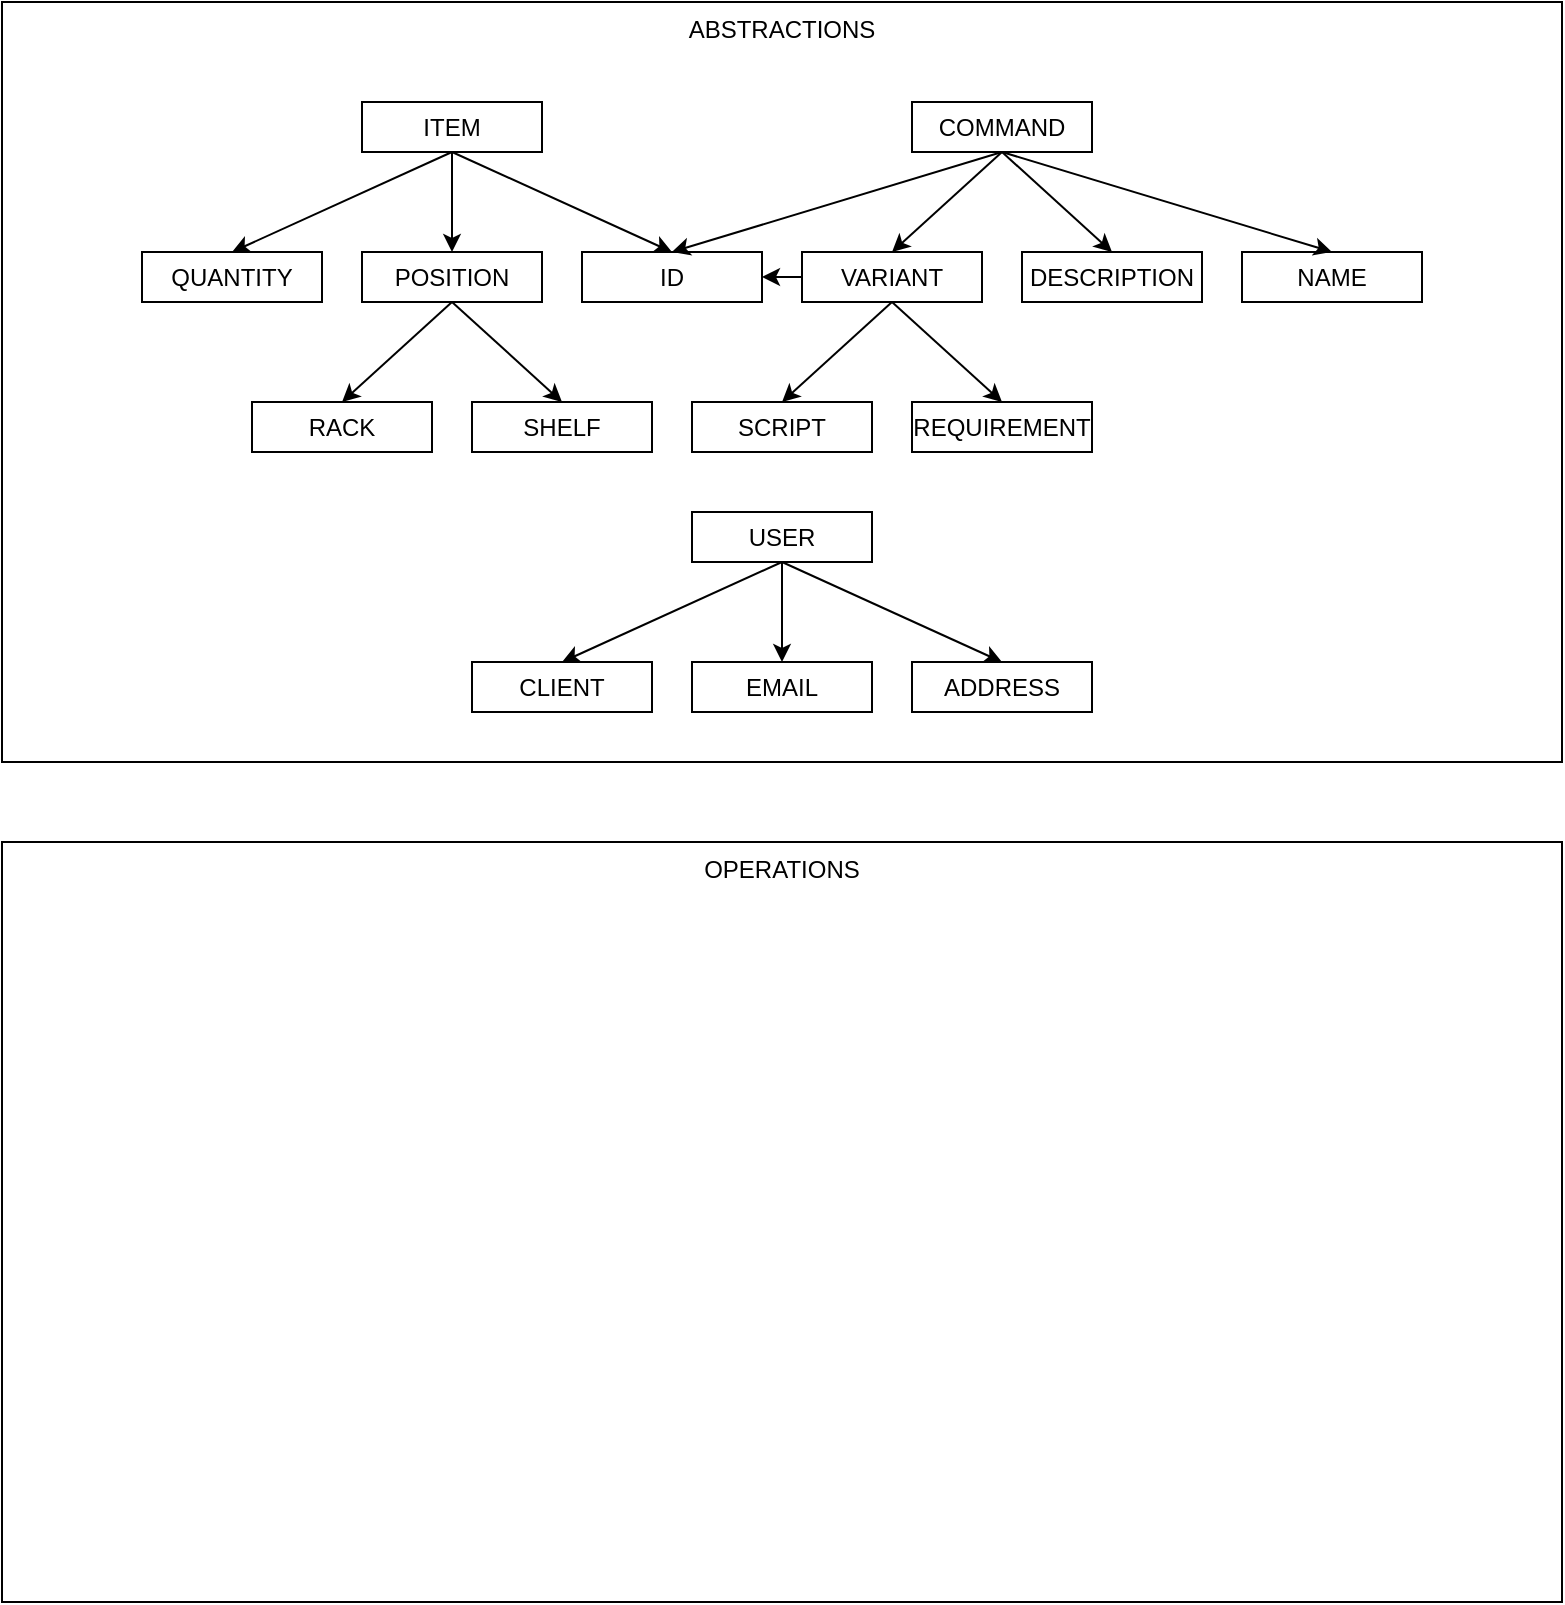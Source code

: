 <mxfile version="14.4.3" type="device"><diagram id="BWzY9wqVH776P2Ob1cqu" name="Page-1"><mxGraphModel dx="1645" dy="975" grid="1" gridSize="5" guides="1" tooltips="1" connect="1" arrows="1" fold="1" page="1" pageScale="1" pageWidth="850" pageHeight="1100" math="0" shadow="0"><root><mxCell id="0"/><mxCell id="1" parent="0"/><mxCell id="1xTmKdq7Xywd2hlqX2Ob-1" value="ABSTRACTIONS" style="rounded=0;whiteSpace=wrap;html=1;verticalAlign=top;" vertex="1" parent="1"><mxGeometry x="40" y="40" width="780" height="380" as="geometry"/></mxCell><mxCell id="1xTmKdq7Xywd2hlqX2Ob-2" value="ADDRESS" style="rounded=0;whiteSpace=wrap;html=1;imageWidth=24;" vertex="1" parent="1"><mxGeometry x="495" y="370" width="90" height="25" as="geometry"/></mxCell><mxCell id="1xTmKdq7Xywd2hlqX2Ob-3" value="CLIENT" style="rounded=0;whiteSpace=wrap;html=1;imageWidth=24;" vertex="1" parent="1"><mxGeometry x="275" y="370" width="90" height="25" as="geometry"/></mxCell><mxCell id="1xTmKdq7Xywd2hlqX2Ob-4" value="COMMAND" style="rounded=0;whiteSpace=wrap;html=1;imageWidth=24;" vertex="1" parent="1"><mxGeometry x="495" y="90" width="90" height="25" as="geometry"/></mxCell><mxCell id="1xTmKdq7Xywd2hlqX2Ob-8" value="ID" style="rounded=0;whiteSpace=wrap;html=1;imageWidth=24;" vertex="1" parent="1"><mxGeometry x="330" y="165" width="90" height="25" as="geometry"/></mxCell><mxCell id="1xTmKdq7Xywd2hlqX2Ob-9" value="EMAIL" style="rounded=0;whiteSpace=wrap;html=1;imageWidth=24;" vertex="1" parent="1"><mxGeometry x="385" y="370" width="90" height="25" as="geometry"/></mxCell><mxCell id="1xTmKdq7Xywd2hlqX2Ob-10" value="DESCRIPTION" style="rounded=0;whiteSpace=wrap;html=1;imageWidth=24;" vertex="1" parent="1"><mxGeometry x="550" y="165" width="90" height="25" as="geometry"/></mxCell><mxCell id="1xTmKdq7Xywd2hlqX2Ob-11" value="ITEM" style="rounded=0;whiteSpace=wrap;html=1;imageWidth=24;" vertex="1" parent="1"><mxGeometry x="220" y="90" width="90" height="25" as="geometry"/></mxCell><mxCell id="1xTmKdq7Xywd2hlqX2Ob-12" value="NAME" style="rounded=0;whiteSpace=wrap;html=1;imageWidth=24;" vertex="1" parent="1"><mxGeometry x="660" y="165" width="90" height="25" as="geometry"/></mxCell><mxCell id="1xTmKdq7Xywd2hlqX2Ob-13" value="POSITION" style="rounded=0;whiteSpace=wrap;html=1;imageWidth=24;" vertex="1" parent="1"><mxGeometry x="220" y="165" width="90" height="25" as="geometry"/></mxCell><mxCell id="1xTmKdq7Xywd2hlqX2Ob-14" value="QUANTITY" style="rounded=0;whiteSpace=wrap;html=1;imageWidth=24;" vertex="1" parent="1"><mxGeometry x="110" y="165" width="90" height="25" as="geometry"/></mxCell><mxCell id="1xTmKdq7Xywd2hlqX2Ob-15" value="RACK" style="rounded=0;whiteSpace=wrap;html=1;imageWidth=24;" vertex="1" parent="1"><mxGeometry x="165" y="240" width="90" height="25" as="geometry"/></mxCell><mxCell id="1xTmKdq7Xywd2hlqX2Ob-16" value="REQUIREMENT" style="rounded=0;whiteSpace=wrap;html=1;imageWidth=24;" vertex="1" parent="1"><mxGeometry x="495" y="240" width="90" height="25" as="geometry"/></mxCell><mxCell id="1xTmKdq7Xywd2hlqX2Ob-17" value="SCRIPT" style="rounded=0;whiteSpace=wrap;html=1;imageWidth=24;" vertex="1" parent="1"><mxGeometry x="385" y="240" width="90" height="25" as="geometry"/></mxCell><mxCell id="1xTmKdq7Xywd2hlqX2Ob-18" value="SHELF" style="rounded=0;whiteSpace=wrap;html=1;imageWidth=24;" vertex="1" parent="1"><mxGeometry x="275" y="240" width="90" height="25" as="geometry"/></mxCell><mxCell id="1xTmKdq7Xywd2hlqX2Ob-20" value="USER" style="rounded=0;whiteSpace=wrap;html=1;imageWidth=24;" vertex="1" parent="1"><mxGeometry x="385" y="295" width="90" height="25" as="geometry"/></mxCell><mxCell id="1xTmKdq7Xywd2hlqX2Ob-21" value="VARIANT" style="rounded=0;whiteSpace=wrap;html=1;imageWidth=24;" vertex="1" parent="1"><mxGeometry x="440" y="165" width="90" height="25" as="geometry"/></mxCell><mxCell id="1xTmKdq7Xywd2hlqX2Ob-24" value="" style="endArrow=classic;html=1;exitX=0.5;exitY=1;exitDx=0;exitDy=0;entryX=0.5;entryY=0;entryDx=0;entryDy=0;" edge="1" parent="1" source="1xTmKdq7Xywd2hlqX2Ob-4" target="1xTmKdq7Xywd2hlqX2Ob-12"><mxGeometry width="50" height="50" relative="1" as="geometry"><mxPoint x="420" y="205" as="sourcePoint"/><mxPoint x="470" y="155" as="targetPoint"/></mxGeometry></mxCell><mxCell id="1xTmKdq7Xywd2hlqX2Ob-25" value="" style="endArrow=classic;html=1;exitX=0.5;exitY=1;exitDx=0;exitDy=0;entryX=0.5;entryY=0;entryDx=0;entryDy=0;" edge="1" parent="1" source="1xTmKdq7Xywd2hlqX2Ob-4" target="1xTmKdq7Xywd2hlqX2Ob-10"><mxGeometry width="50" height="50" relative="1" as="geometry"><mxPoint x="420" y="205" as="sourcePoint"/><mxPoint x="470" y="155" as="targetPoint"/></mxGeometry></mxCell><mxCell id="1xTmKdq7Xywd2hlqX2Ob-26" value="" style="endArrow=classic;html=1;exitX=0.5;exitY=1;exitDx=0;exitDy=0;entryX=0.5;entryY=0;entryDx=0;entryDy=0;" edge="1" parent="1" source="1xTmKdq7Xywd2hlqX2Ob-11" target="1xTmKdq7Xywd2hlqX2Ob-8"><mxGeometry width="50" height="50" relative="1" as="geometry"><mxPoint x="420" y="205" as="sourcePoint"/><mxPoint x="470" y="155" as="targetPoint"/></mxGeometry></mxCell><mxCell id="1xTmKdq7Xywd2hlqX2Ob-28" value="" style="endArrow=classic;html=1;exitX=0.5;exitY=1;exitDx=0;exitDy=0;entryX=0.5;entryY=0;entryDx=0;entryDy=0;" edge="1" parent="1" source="1xTmKdq7Xywd2hlqX2Ob-11" target="1xTmKdq7Xywd2hlqX2Ob-13"><mxGeometry width="50" height="50" relative="1" as="geometry"><mxPoint x="400" y="105" as="sourcePoint"/><mxPoint x="450" y="55" as="targetPoint"/></mxGeometry></mxCell><mxCell id="1xTmKdq7Xywd2hlqX2Ob-29" value="" style="endArrow=classic;html=1;exitX=0.5;exitY=1;exitDx=0;exitDy=0;entryX=0.5;entryY=0;entryDx=0;entryDy=0;" edge="1" parent="1" source="1xTmKdq7Xywd2hlqX2Ob-11" target="1xTmKdq7Xywd2hlqX2Ob-14"><mxGeometry width="50" height="50" relative="1" as="geometry"><mxPoint x="400" y="75" as="sourcePoint"/><mxPoint x="450" y="25" as="targetPoint"/></mxGeometry></mxCell><mxCell id="1xTmKdq7Xywd2hlqX2Ob-32" value="" style="endArrow=classic;html=1;exitX=0.5;exitY=1;exitDx=0;exitDy=0;" edge="1" parent="1" source="1xTmKdq7Xywd2hlqX2Ob-4"><mxGeometry width="50" height="50" relative="1" as="geometry"><mxPoint x="400" y="100" as="sourcePoint"/><mxPoint x="375" y="165" as="targetPoint"/></mxGeometry></mxCell><mxCell id="1xTmKdq7Xywd2hlqX2Ob-33" value="" style="endArrow=classic;html=1;exitX=0.5;exitY=1;exitDx=0;exitDy=0;entryX=0.5;entryY=0;entryDx=0;entryDy=0;" edge="1" parent="1" source="1xTmKdq7Xywd2hlqX2Ob-4" target="1xTmKdq7Xywd2hlqX2Ob-21"><mxGeometry width="50" height="50" relative="1" as="geometry"><mxPoint x="400" y="100" as="sourcePoint"/><mxPoint x="450" y="50" as="targetPoint"/></mxGeometry></mxCell><mxCell id="1xTmKdq7Xywd2hlqX2Ob-36" value="" style="endArrow=classic;html=1;exitX=0.5;exitY=1;exitDx=0;exitDy=0;entryX=0.5;entryY=0;entryDx=0;entryDy=0;" edge="1" parent="1" source="1xTmKdq7Xywd2hlqX2Ob-13" target="1xTmKdq7Xywd2hlqX2Ob-15"><mxGeometry width="50" height="50" relative="1" as="geometry"><mxPoint x="400" y="135" as="sourcePoint"/><mxPoint x="450" y="85" as="targetPoint"/></mxGeometry></mxCell><mxCell id="1xTmKdq7Xywd2hlqX2Ob-37" value="" style="endArrow=classic;html=1;entryX=0.5;entryY=0;entryDx=0;entryDy=0;exitX=0.5;exitY=1;exitDx=0;exitDy=0;" edge="1" parent="1" source="1xTmKdq7Xywd2hlqX2Ob-13" target="1xTmKdq7Xywd2hlqX2Ob-18"><mxGeometry width="50" height="50" relative="1" as="geometry"><mxPoint x="260" y="205" as="sourcePoint"/><mxPoint x="450" y="85" as="targetPoint"/></mxGeometry></mxCell><mxCell id="1xTmKdq7Xywd2hlqX2Ob-38" value="" style="endArrow=classic;html=1;exitX=0.5;exitY=1;exitDx=0;exitDy=0;entryX=0.5;entryY=0;entryDx=0;entryDy=0;" edge="1" parent="1" source="1xTmKdq7Xywd2hlqX2Ob-21" target="1xTmKdq7Xywd2hlqX2Ob-17"><mxGeometry width="50" height="50" relative="1" as="geometry"><mxPoint x="180" y="135" as="sourcePoint"/><mxPoint x="230" y="85" as="targetPoint"/></mxGeometry></mxCell><mxCell id="1xTmKdq7Xywd2hlqX2Ob-39" value="" style="endArrow=classic;html=1;exitX=0.5;exitY=1;exitDx=0;exitDy=0;entryX=0.5;entryY=0;entryDx=0;entryDy=0;" edge="1" parent="1" source="1xTmKdq7Xywd2hlqX2Ob-21" target="1xTmKdq7Xywd2hlqX2Ob-16"><mxGeometry width="50" height="50" relative="1" as="geometry"><mxPoint x="180" y="135" as="sourcePoint"/><mxPoint x="230" y="85" as="targetPoint"/></mxGeometry></mxCell><mxCell id="1xTmKdq7Xywd2hlqX2Ob-40" value="" style="endArrow=classic;html=1;exitX=0.5;exitY=1;exitDx=0;exitDy=0;entryX=0.5;entryY=0;entryDx=0;entryDy=0;" edge="1" parent="1" source="1xTmKdq7Xywd2hlqX2Ob-20" target="1xTmKdq7Xywd2hlqX2Ob-3"><mxGeometry width="50" height="50" relative="1" as="geometry"><mxPoint x="515" y="490" as="sourcePoint"/><mxPoint x="565" y="440" as="targetPoint"/></mxGeometry></mxCell><mxCell id="1xTmKdq7Xywd2hlqX2Ob-41" value="" style="endArrow=classic;html=1;exitX=0.5;exitY=1;exitDx=0;exitDy=0;entryX=0.5;entryY=0;entryDx=0;entryDy=0;" edge="1" parent="1" source="1xTmKdq7Xywd2hlqX2Ob-20" target="1xTmKdq7Xywd2hlqX2Ob-9"><mxGeometry width="50" height="50" relative="1" as="geometry"><mxPoint x="515" y="490" as="sourcePoint"/><mxPoint x="565" y="440" as="targetPoint"/></mxGeometry></mxCell><mxCell id="1xTmKdq7Xywd2hlqX2Ob-42" value="" style="endArrow=classic;html=1;exitX=0.5;exitY=1;exitDx=0;exitDy=0;entryX=0.5;entryY=0;entryDx=0;entryDy=0;" edge="1" parent="1" source="1xTmKdq7Xywd2hlqX2Ob-20" target="1xTmKdq7Xywd2hlqX2Ob-2"><mxGeometry width="50" height="50" relative="1" as="geometry"><mxPoint x="515" y="490" as="sourcePoint"/><mxPoint x="565" y="440" as="targetPoint"/></mxGeometry></mxCell><mxCell id="1xTmKdq7Xywd2hlqX2Ob-43" value="" style="endArrow=classic;html=1;exitX=0;exitY=0.5;exitDx=0;exitDy=0;entryX=1;entryY=0.5;entryDx=0;entryDy=0;" edge="1" parent="1" source="1xTmKdq7Xywd2hlqX2Ob-21" target="1xTmKdq7Xywd2hlqX2Ob-8"><mxGeometry width="50" height="50" relative="1" as="geometry"><mxPoint x="400" y="135" as="sourcePoint"/><mxPoint x="450" y="85" as="targetPoint"/></mxGeometry></mxCell><mxCell id="1xTmKdq7Xywd2hlqX2Ob-44" value="OPERATIONS" style="rounded=0;whiteSpace=wrap;html=1;verticalAlign=top;" vertex="1" parent="1"><mxGeometry x="40" y="460" width="780" height="380" as="geometry"/></mxCell></root></mxGraphModel></diagram></mxfile>